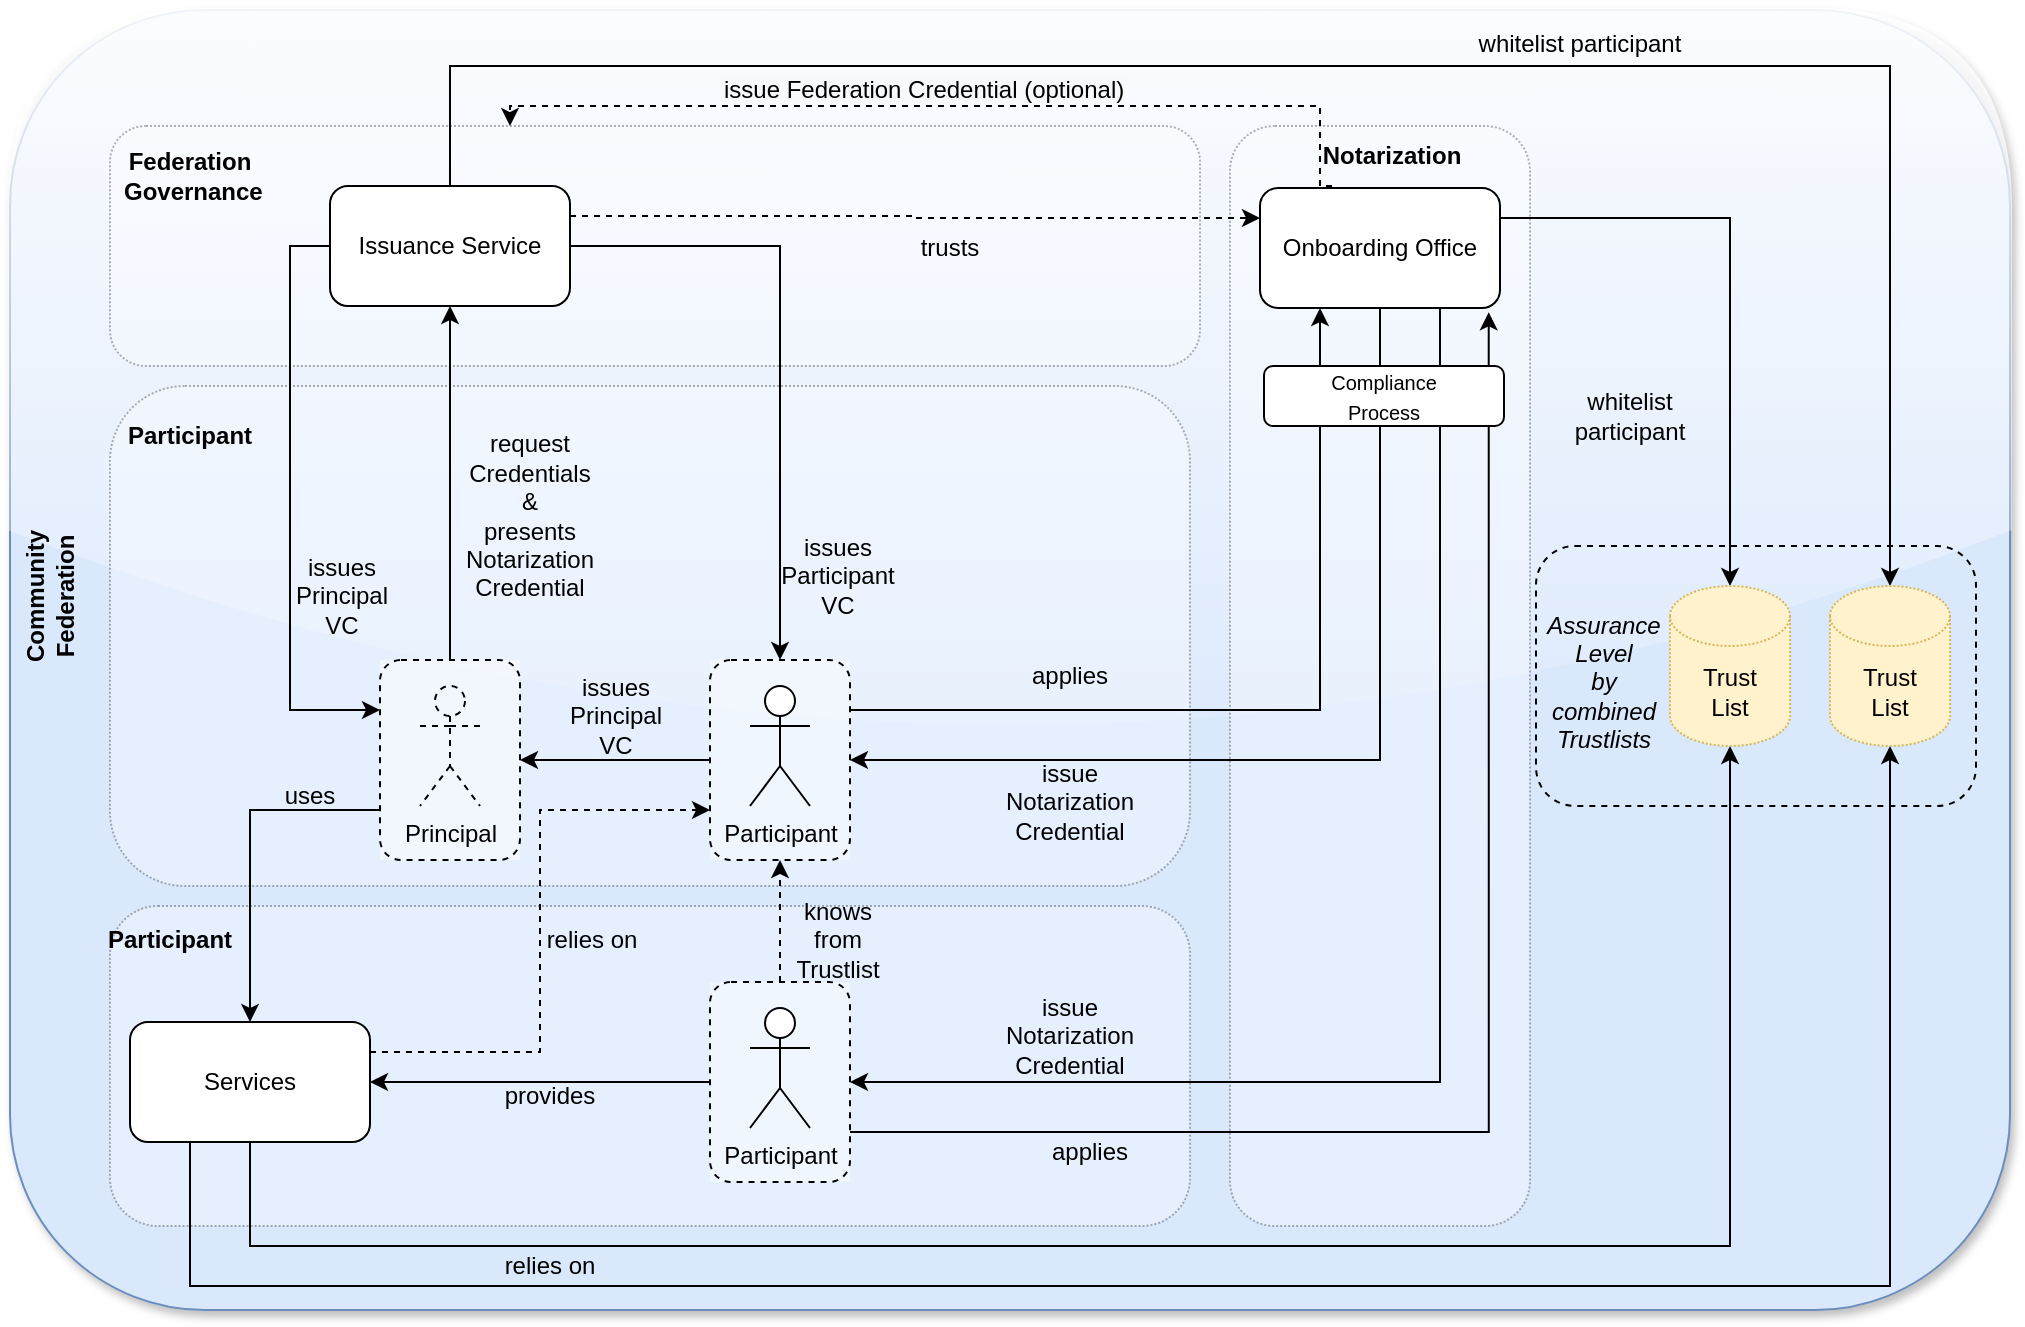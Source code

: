 <mxfile version="23.0.2" type="google">
  <diagram id="hHb_tBzI-Hn1z5nBQ14c" name="Community Federation">
    <mxGraphModel dx="1562" dy="871" grid="1" gridSize="10" guides="1" tooltips="1" connect="1" arrows="1" fold="1" page="1" pageScale="1" pageWidth="827" pageHeight="1169" math="0" shadow="0">
      <root>
        <mxCell id="0" />
        <mxCell id="1" parent="0" />
        <mxCell id="PomD5BG6CUfoa0DCS18P-41" value="" style="rounded=1;whiteSpace=wrap;html=1;fillColor=#dae8fc;strokeColor=#6c8ebf;glass=1;shadow=1;" parent="1" vertex="1">
          <mxGeometry x="20" y="112" width="1000" height="650" as="geometry" />
        </mxCell>
        <mxCell id="YvoisEeDQZZZjTgVW23M-1" value="" style="rounded=1;whiteSpace=wrap;html=1;dashed=1;fillColor=default;dashPattern=1 1;opacity=30;" parent="1" vertex="1">
          <mxGeometry x="630" y="170" width="150" height="550" as="geometry" />
        </mxCell>
        <mxCell id="PomD5BG6CUfoa0DCS18P-51" value="" style="rounded=1;whiteSpace=wrap;html=1;dashed=1;fillColor=default;dashPattern=1 1;opacity=30;" parent="1" vertex="1">
          <mxGeometry x="70" y="170" width="545" height="120" as="geometry" />
        </mxCell>
        <mxCell id="PomD5BG6CUfoa0DCS18P-43" value="" style="rounded=1;whiteSpace=wrap;html=1;dashed=1;fillColor=default;dashPattern=1 1;opacity=30;" parent="1" vertex="1">
          <mxGeometry x="70" y="300" width="540" height="250" as="geometry" />
        </mxCell>
        <mxCell id="PomD5BG6CUfoa0DCS18P-42" value="" style="rounded=1;whiteSpace=wrap;html=1;dashed=1;fillColor=default;dashPattern=1 1;opacity=30;" parent="1" vertex="1">
          <mxGeometry x="70" y="560" width="540" height="160" as="geometry" />
        </mxCell>
        <mxCell id="PomD5BG6CUfoa0DCS18P-19" style="edgeStyle=orthogonalEdgeStyle;rounded=0;orthogonalLoop=1;jettySize=auto;html=1;exitX=0.5;exitY=1;exitDx=0;exitDy=0;entryX=1;entryY=0.5;entryDx=0;entryDy=0;" parent="1" source="PomD5BG6CUfoa0DCS18P-8" target="PomD5BG6CUfoa0DCS18P-16" edge="1">
          <mxGeometry relative="1" as="geometry" />
        </mxCell>
        <mxCell id="PomD5BG6CUfoa0DCS18P-47" style="edgeStyle=orthogonalEdgeStyle;rounded=0;orthogonalLoop=1;jettySize=auto;html=1;exitX=0.75;exitY=1;exitDx=0;exitDy=0;entryX=1;entryY=0.5;entryDx=0;entryDy=0;" parent="1" source="PomD5BG6CUfoa0DCS18P-8" target="PomD5BG6CUfoa0DCS18P-37" edge="1">
          <mxGeometry relative="1" as="geometry" />
        </mxCell>
        <mxCell id="YvoisEeDQZZZjTgVW23M-5" style="edgeStyle=orthogonalEdgeStyle;rounded=0;orthogonalLoop=1;jettySize=auto;html=1;exitX=1;exitY=0.25;exitDx=0;exitDy=0;entryX=0.5;entryY=0;entryDx=0;entryDy=0;entryPerimeter=0;" parent="1" source="PomD5BG6CUfoa0DCS18P-8" target="PomD5BG6CUfoa0DCS18P-53" edge="1">
          <mxGeometry relative="1" as="geometry" />
        </mxCell>
        <mxCell id="PomD5BG6CUfoa0DCS18P-8" value="Onboarding Office" style="rounded=1;whiteSpace=wrap;html=1;" parent="1" vertex="1">
          <mxGeometry x="645" y="201" width="120" height="60" as="geometry" />
        </mxCell>
        <mxCell id="PomD5BG6CUfoa0DCS18P-18" style="edgeStyle=orthogonalEdgeStyle;rounded=0;orthogonalLoop=1;jettySize=auto;html=1;exitX=0;exitY=0.5;exitDx=0;exitDy=0;entryX=1;entryY=0.5;entryDx=0;entryDy=0;" parent="1" source="PomD5BG6CUfoa0DCS18P-16" target="PomD5BG6CUfoa0DCS18P-17" edge="1">
          <mxGeometry relative="1" as="geometry">
            <mxPoint x="305" y="487" as="sourcePoint" />
          </mxGeometry>
        </mxCell>
        <mxCell id="PomD5BG6CUfoa0DCS18P-22" style="edgeStyle=orthogonalEdgeStyle;rounded=0;orthogonalLoop=1;jettySize=auto;html=1;exitX=0.5;exitY=0;exitDx=0;exitDy=0;" parent="1" source="PomD5BG6CUfoa0DCS18P-17" target="PomD5BG6CUfoa0DCS18P-21" edge="1">
          <mxGeometry relative="1" as="geometry" />
        </mxCell>
        <mxCell id="PomD5BG6CUfoa0DCS18P-20" value="applies" style="text;html=1;strokeColor=none;fillColor=none;align=center;verticalAlign=middle;whiteSpace=wrap;rounded=0;dashed=1;" parent="1" vertex="1">
          <mxGeometry x="520" y="430" width="60" height="30" as="geometry" />
        </mxCell>
        <mxCell id="PomD5BG6CUfoa0DCS18P-24" style="edgeStyle=orthogonalEdgeStyle;rounded=0;orthogonalLoop=1;jettySize=auto;html=1;exitX=0;exitY=0.5;exitDx=0;exitDy=0;entryX=0;entryY=0.25;entryDx=0;entryDy=0;" parent="1" source="PomD5BG6CUfoa0DCS18P-21" target="PomD5BG6CUfoa0DCS18P-17" edge="1">
          <mxGeometry relative="1" as="geometry" />
        </mxCell>
        <mxCell id="PomD5BG6CUfoa0DCS18P-27" style="edgeStyle=orthogonalEdgeStyle;rounded=0;orthogonalLoop=1;jettySize=auto;html=1;exitX=1;exitY=0.5;exitDx=0;exitDy=0;entryX=0.5;entryY=0;entryDx=0;entryDy=0;" parent="1" source="PomD5BG6CUfoa0DCS18P-21" target="PomD5BG6CUfoa0DCS18P-16" edge="1">
          <mxGeometry relative="1" as="geometry" />
        </mxCell>
        <mxCell id="YvoisEeDQZZZjTgVW23M-10" style="edgeStyle=orthogonalEdgeStyle;rounded=0;orthogonalLoop=1;jettySize=auto;html=1;exitX=1;exitY=0.25;exitDx=0;exitDy=0;entryX=0;entryY=0.25;entryDx=0;entryDy=0;dashed=1;" parent="1" source="PomD5BG6CUfoa0DCS18P-21" target="PomD5BG6CUfoa0DCS18P-8" edge="1">
          <mxGeometry relative="1" as="geometry" />
        </mxCell>
        <mxCell id="YvoisEeDQZZZjTgVW23M-16" style="edgeStyle=orthogonalEdgeStyle;rounded=0;orthogonalLoop=1;jettySize=auto;html=1;exitX=0.5;exitY=0;exitDx=0;exitDy=0;entryX=0.5;entryY=0;entryDx=0;entryDy=0;entryPerimeter=0;" parent="1" source="PomD5BG6CUfoa0DCS18P-21" target="YvoisEeDQZZZjTgVW23M-14" edge="1">
          <mxGeometry relative="1" as="geometry">
            <Array as="points">
              <mxPoint x="240" y="140" />
              <mxPoint x="960" y="140" />
            </Array>
          </mxGeometry>
        </mxCell>
        <mxCell id="PomD5BG6CUfoa0DCS18P-21" value="Issuance Service" style="rounded=1;whiteSpace=wrap;html=1;" parent="1" vertex="1">
          <mxGeometry x="180" y="200" width="120" height="60" as="geometry" />
        </mxCell>
        <mxCell id="PomD5BG6CUfoa0DCS18P-25" value="request&lt;br&gt;Credentials &amp;amp;&lt;br&gt;presents&lt;br&gt;Notarization Credential" style="text;html=1;strokeColor=none;fillColor=none;align=center;verticalAlign=middle;whiteSpace=wrap;rounded=0;dashed=1;" parent="1" vertex="1">
          <mxGeometry x="250" y="350" width="60" height="30" as="geometry" />
        </mxCell>
        <mxCell id="PomD5BG6CUfoa0DCS18P-26" value="issues&lt;br&gt;Principal VC" style="text;html=1;strokeColor=none;fillColor=none;align=center;verticalAlign=middle;whiteSpace=wrap;rounded=0;dashed=1;" parent="1" vertex="1">
          <mxGeometry x="156" y="390" width="60" height="30" as="geometry" />
        </mxCell>
        <mxCell id="PomD5BG6CUfoa0DCS18P-28" value="issues&lt;br&gt;Participant&lt;br&gt;VC" style="text;html=1;strokeColor=none;fillColor=none;align=center;verticalAlign=middle;whiteSpace=wrap;rounded=0;dashed=1;" parent="1" vertex="1">
          <mxGeometry x="404" y="380" width="60" height="30" as="geometry" />
        </mxCell>
        <mxCell id="PomD5BG6CUfoa0DCS18P-33" value="" style="group;fillColor=default;opacity=40;" parent="1" connectable="0" vertex="1">
          <mxGeometry x="370" y="437" width="70" height="100" as="geometry" />
        </mxCell>
        <mxCell id="PomD5BG6CUfoa0DCS18P-3" value="Participant" style="shape=umlActor;verticalLabelPosition=bottom;verticalAlign=top;html=1;outlineConnect=0;" parent="PomD5BG6CUfoa0DCS18P-33" vertex="1">
          <mxGeometry x="20" y="13" width="30" height="60" as="geometry" />
        </mxCell>
        <mxCell id="PomD5BG6CUfoa0DCS18P-16" value="" style="rounded=1;whiteSpace=wrap;html=1;dashed=1;fillColor=none;" parent="PomD5BG6CUfoa0DCS18P-33" vertex="1">
          <mxGeometry width="70" height="100" as="geometry" />
        </mxCell>
        <mxCell id="PomD5BG6CUfoa0DCS18P-34" value="" style="group;fillColor=default;opacity=50;" parent="1" connectable="0" vertex="1">
          <mxGeometry x="205" y="437" width="70" height="100" as="geometry" />
        </mxCell>
        <mxCell id="PomD5BG6CUfoa0DCS18P-12" value="Principal" style="shape=umlActor;verticalLabelPosition=bottom;verticalAlign=top;html=1;outlineConnect=0;dashed=1;fillColor=none;" parent="PomD5BG6CUfoa0DCS18P-34" vertex="1">
          <mxGeometry x="20" y="13" width="30" height="60" as="geometry" />
        </mxCell>
        <mxCell id="PomD5BG6CUfoa0DCS18P-17" value="" style="rounded=1;whiteSpace=wrap;html=1;dashed=1;fillColor=none;" parent="PomD5BG6CUfoa0DCS18P-34" vertex="1">
          <mxGeometry width="70" height="100" as="geometry" />
        </mxCell>
        <mxCell id="PomD5BG6CUfoa0DCS18P-35" value="" style="group;fillColor=default;opacity=40;" parent="1" connectable="0" vertex="1">
          <mxGeometry x="370" y="598" width="70" height="100" as="geometry" />
        </mxCell>
        <mxCell id="PomD5BG6CUfoa0DCS18P-36" value="Participant" style="shape=umlActor;verticalLabelPosition=bottom;verticalAlign=top;html=1;outlineConnect=0;" parent="PomD5BG6CUfoa0DCS18P-35" vertex="1">
          <mxGeometry x="20" y="13" width="30" height="60" as="geometry" />
        </mxCell>
        <mxCell id="PomD5BG6CUfoa0DCS18P-37" value="" style="rounded=1;whiteSpace=wrap;html=1;dashed=1;fillColor=none;" parent="PomD5BG6CUfoa0DCS18P-35" vertex="1">
          <mxGeometry width="70" height="100" as="geometry" />
        </mxCell>
        <mxCell id="PomD5BG6CUfoa0DCS18P-64" style="edgeStyle=orthogonalEdgeStyle;rounded=0;orthogonalLoop=1;jettySize=auto;html=1;exitX=0.5;exitY=1;exitDx=0;exitDy=0;entryX=0.5;entryY=1;entryDx=0;entryDy=0;entryPerimeter=0;" parent="1" source="PomD5BG6CUfoa0DCS18P-38" target="PomD5BG6CUfoa0DCS18P-53" edge="1">
          <mxGeometry relative="1" as="geometry">
            <Array as="points">
              <mxPoint x="140" y="730" />
              <mxPoint x="880" y="730" />
            </Array>
          </mxGeometry>
        </mxCell>
        <mxCell id="YvoisEeDQZZZjTgVW23M-15" style="edgeStyle=orthogonalEdgeStyle;rounded=0;orthogonalLoop=1;jettySize=auto;html=1;exitX=0.25;exitY=1;exitDx=0;exitDy=0;entryX=0.5;entryY=1;entryDx=0;entryDy=0;entryPerimeter=0;" parent="1" source="PomD5BG6CUfoa0DCS18P-38" target="YvoisEeDQZZZjTgVW23M-14" edge="1">
          <mxGeometry relative="1" as="geometry">
            <Array as="points">
              <mxPoint x="110" y="750" />
              <mxPoint x="960" y="750" />
            </Array>
          </mxGeometry>
        </mxCell>
        <mxCell id="YvoisEeDQZZZjTgVW23M-36" style="edgeStyle=orthogonalEdgeStyle;rounded=0;orthogonalLoop=1;jettySize=auto;html=1;exitX=1;exitY=0.25;exitDx=0;exitDy=0;entryX=0;entryY=0.75;entryDx=0;entryDy=0;dashed=1;fontSize=10;" parent="1" source="PomD5BG6CUfoa0DCS18P-38" target="PomD5BG6CUfoa0DCS18P-16" edge="1">
          <mxGeometry relative="1" as="geometry" />
        </mxCell>
        <mxCell id="PomD5BG6CUfoa0DCS18P-38" value="Services" style="rounded=1;whiteSpace=wrap;html=1;" parent="1" vertex="1">
          <mxGeometry x="80" y="618" width="120" height="60" as="geometry" />
        </mxCell>
        <mxCell id="PomD5BG6CUfoa0DCS18P-44" style="edgeStyle=orthogonalEdgeStyle;rounded=0;orthogonalLoop=1;jettySize=auto;html=1;exitX=0;exitY=0.75;exitDx=0;exitDy=0;entryX=0.5;entryY=0;entryDx=0;entryDy=0;" parent="1" source="PomD5BG6CUfoa0DCS18P-17" target="PomD5BG6CUfoa0DCS18P-38" edge="1">
          <mxGeometry relative="1" as="geometry" />
        </mxCell>
        <mxCell id="PomD5BG6CUfoa0DCS18P-45" value="uses" style="text;html=1;strokeColor=none;fillColor=none;align=center;verticalAlign=middle;whiteSpace=wrap;rounded=0;dashed=1;" parent="1" vertex="1">
          <mxGeometry x="140" y="490" width="60" height="30" as="geometry" />
        </mxCell>
        <mxCell id="PomD5BG6CUfoa0DCS18P-53" value="Trust&lt;br&gt;List" style="shape=cylinder3;whiteSpace=wrap;html=1;boundedLbl=1;backgroundOutline=1;size=15;dashed=1;dashPattern=1 1;fillColor=#fff2cc;strokeColor=#d6b656;" parent="1" vertex="1">
          <mxGeometry x="850" y="400" width="60" height="80" as="geometry" />
        </mxCell>
        <mxCell id="PomD5BG6CUfoa0DCS18P-56" style="edgeStyle=orthogonalEdgeStyle;rounded=0;orthogonalLoop=1;jettySize=auto;html=1;exitX=1;exitY=0.25;exitDx=0;exitDy=0;entryX=0.25;entryY=1;entryDx=0;entryDy=0;" parent="1" source="PomD5BG6CUfoa0DCS18P-16" target="PomD5BG6CUfoa0DCS18P-8" edge="1">
          <mxGeometry relative="1" as="geometry" />
        </mxCell>
        <mxCell id="PomD5BG6CUfoa0DCS18P-60" value="whitelist participant" style="text;html=1;strokeColor=none;fillColor=none;align=center;verticalAlign=middle;whiteSpace=wrap;rounded=0;dashed=1;" parent="1" vertex="1">
          <mxGeometry x="790" y="300" width="80" height="30" as="geometry" />
        </mxCell>
        <mxCell id="PomD5BG6CUfoa0DCS18P-62" style="edgeStyle=orthogonalEdgeStyle;rounded=0;orthogonalLoop=1;jettySize=auto;html=1;exitX=0;exitY=0.5;exitDx=0;exitDy=0;entryX=1;entryY=0.5;entryDx=0;entryDy=0;" parent="1" source="PomD5BG6CUfoa0DCS18P-37" target="PomD5BG6CUfoa0DCS18P-38" edge="1">
          <mxGeometry relative="1" as="geometry" />
        </mxCell>
        <mxCell id="PomD5BG6CUfoa0DCS18P-63" value="provides" style="text;html=1;strokeColor=none;fillColor=none;align=center;verticalAlign=middle;whiteSpace=wrap;rounded=0;dashed=1;" parent="1" vertex="1">
          <mxGeometry x="260" y="640" width="60" height="30" as="geometry" />
        </mxCell>
        <mxCell id="PomD5BG6CUfoa0DCS18P-65" value="relies on" style="text;html=1;strokeColor=none;fillColor=none;align=center;verticalAlign=middle;whiteSpace=wrap;rounded=0;dashed=1;" parent="1" vertex="1">
          <mxGeometry x="260" y="725" width="60" height="30" as="geometry" />
        </mxCell>
        <mxCell id="PomD5BG6CUfoa0DCS18P-67" value="issues&lt;br&gt;Principal VC" style="text;html=1;strokeColor=none;fillColor=none;align=center;verticalAlign=middle;whiteSpace=wrap;rounded=0;dashed=1;" parent="1" vertex="1">
          <mxGeometry x="293" y="450" width="60" height="30" as="geometry" />
        </mxCell>
        <mxCell id="PomD5BG6CUfoa0DCS18P-68" value="&lt;b&gt;Federation &amp;nbsp;Governance&lt;/b&gt;" style="text;html=1;strokeColor=none;fillColor=none;align=center;verticalAlign=middle;whiteSpace=wrap;rounded=0;shadow=1;glass=1;dashed=1;dashPattern=1 1;opacity=50;" parent="1" vertex="1">
          <mxGeometry x="80" y="180" width="60" height="30" as="geometry" />
        </mxCell>
        <mxCell id="PomD5BG6CUfoa0DCS18P-69" value="&lt;b&gt;Community&lt;br&gt;Federation&lt;br&gt;&lt;/b&gt;" style="text;html=1;strokeColor=none;fillColor=none;align=center;verticalAlign=middle;whiteSpace=wrap;rounded=0;shadow=1;glass=1;dashed=1;dashPattern=1 1;opacity=50;rotation=-90;" parent="1" vertex="1">
          <mxGeometry x="10" y="390" width="60" height="30" as="geometry" />
        </mxCell>
        <mxCell id="PomD5BG6CUfoa0DCS18P-70" value="&lt;b&gt;Participant&lt;br&gt;&lt;/b&gt;" style="text;html=1;strokeColor=none;fillColor=none;align=center;verticalAlign=middle;whiteSpace=wrap;rounded=0;shadow=1;glass=1;dashed=1;dashPattern=1 1;opacity=50;rotation=0;" parent="1" vertex="1">
          <mxGeometry x="80" y="310" width="60" height="30" as="geometry" />
        </mxCell>
        <mxCell id="PomD5BG6CUfoa0DCS18P-71" value="&lt;b&gt;Participant&lt;br&gt;&lt;/b&gt;" style="text;html=1;strokeColor=none;fillColor=none;align=center;verticalAlign=middle;whiteSpace=wrap;rounded=0;shadow=1;glass=1;dashed=1;dashPattern=1 1;opacity=50;rotation=0;" parent="1" vertex="1">
          <mxGeometry x="70" y="562" width="60" height="30" as="geometry" />
        </mxCell>
        <mxCell id="PomD5BG6CUfoa0DCS18P-72" style="edgeStyle=orthogonalEdgeStyle;rounded=0;orthogonalLoop=1;jettySize=auto;html=1;exitX=0.5;exitY=0;exitDx=0;exitDy=0;entryX=0.5;entryY=1;entryDx=0;entryDy=0;dashed=1;" parent="1" source="PomD5BG6CUfoa0DCS18P-37" target="PomD5BG6CUfoa0DCS18P-16" edge="1">
          <mxGeometry relative="1" as="geometry" />
        </mxCell>
        <mxCell id="PomD5BG6CUfoa0DCS18P-73" value="knows from Trustlist" style="text;html=1;strokeColor=none;fillColor=none;align=center;verticalAlign=middle;whiteSpace=wrap;rounded=0;shadow=1;glass=1;dashed=1;dashPattern=1 1;opacity=50;" parent="1" vertex="1">
          <mxGeometry x="404" y="562" width="60" height="30" as="geometry" />
        </mxCell>
        <mxCell id="58Q7FAHIAO_T2Xkg3MFC-1" style="edgeStyle=orthogonalEdgeStyle;rounded=0;orthogonalLoop=1;jettySize=auto;html=1;exitX=0;exitY=1;exitDx=0;exitDy=0;dashed=1;" parent="1" source="YvoisEeDQZZZjTgVW23M-2" target="PomD5BG6CUfoa0DCS18P-51" edge="1">
          <mxGeometry relative="1" as="geometry">
            <Array as="points">
              <mxPoint x="675" y="160" />
              <mxPoint x="270" y="160" />
            </Array>
          </mxGeometry>
        </mxCell>
        <mxCell id="YvoisEeDQZZZjTgVW23M-2" value="&lt;b&gt;Notarization&lt;/b&gt;" style="text;html=1;strokeColor=none;fillColor=none;align=center;verticalAlign=middle;whiteSpace=wrap;rounded=0;shadow=1;glass=1;dashed=1;dashPattern=1 1;opacity=50;" parent="1" vertex="1">
          <mxGeometry x="681" y="170" width="60" height="30" as="geometry" />
        </mxCell>
        <mxCell id="YvoisEeDQZZZjTgVW23M-6" value="issue Notarization Credential" style="text;html=1;strokeColor=none;fillColor=none;align=center;verticalAlign=middle;whiteSpace=wrap;rounded=0;dashed=1;" parent="1" vertex="1">
          <mxGeometry x="520" y="493" width="60" height="30" as="geometry" />
        </mxCell>
        <mxCell id="YvoisEeDQZZZjTgVW23M-7" value="issue Notarization Credential" style="text;html=1;strokeColor=none;fillColor=none;align=center;verticalAlign=middle;whiteSpace=wrap;rounded=0;dashed=1;" parent="1" vertex="1">
          <mxGeometry x="520" y="610" width="60" height="30" as="geometry" />
        </mxCell>
        <mxCell id="YvoisEeDQZZZjTgVW23M-11" value="trusts" style="text;html=1;strokeColor=none;fillColor=none;align=center;verticalAlign=middle;whiteSpace=wrap;rounded=0;dashed=1;" parent="1" vertex="1">
          <mxGeometry x="450" y="216" width="80" height="30" as="geometry" />
        </mxCell>
        <mxCell id="YvoisEeDQZZZjTgVW23M-14" value="Trust&lt;br&gt;List" style="shape=cylinder3;whiteSpace=wrap;html=1;boundedLbl=1;backgroundOutline=1;size=15;dashed=1;dashPattern=1 1;fillColor=#fff2cc;strokeColor=#d6b656;" parent="1" vertex="1">
          <mxGeometry x="930" y="400" width="60" height="80" as="geometry" />
        </mxCell>
        <mxCell id="YvoisEeDQZZZjTgVW23M-17" value="whitelist participant" style="text;html=1;strokeColor=none;fillColor=none;align=center;verticalAlign=middle;whiteSpace=wrap;rounded=0;dashed=1;" parent="1" vertex="1">
          <mxGeometry x="735" y="114" width="140" height="30" as="geometry" />
        </mxCell>
        <mxCell id="YvoisEeDQZZZjTgVW23M-18" style="edgeStyle=orthogonalEdgeStyle;rounded=0;orthogonalLoop=1;jettySize=auto;html=1;exitX=1;exitY=0.75;exitDx=0;exitDy=0;entryX=0.953;entryY=1.036;entryDx=0;entryDy=0;entryPerimeter=0;fontSize=10;" parent="1" source="PomD5BG6CUfoa0DCS18P-37" target="PomD5BG6CUfoa0DCS18P-8" edge="1">
          <mxGeometry relative="1" as="geometry" />
        </mxCell>
        <mxCell id="YvoisEeDQZZZjTgVW23M-19" value="applies" style="text;html=1;strokeColor=none;fillColor=none;align=center;verticalAlign=middle;whiteSpace=wrap;rounded=0;dashed=1;" parent="1" vertex="1">
          <mxGeometry x="530" y="668" width="60" height="30" as="geometry" />
        </mxCell>
        <mxCell id="YvoisEeDQZZZjTgVW23M-8" value="&lt;font style=&quot;font-size: 10px;&quot;&gt;Compliance &lt;br&gt;Process&lt;/font&gt;" style="rounded=1;whiteSpace=wrap;html=1;" parent="1" vertex="1">
          <mxGeometry x="647" y="290" width="120" height="30" as="geometry" />
        </mxCell>
        <mxCell id="YvoisEeDQZZZjTgVW23M-37" value="relies on" style="text;html=1;strokeColor=none;fillColor=none;align=center;verticalAlign=middle;whiteSpace=wrap;rounded=0;dashed=1;" parent="1" vertex="1">
          <mxGeometry x="281" y="562" width="60" height="30" as="geometry" />
        </mxCell>
        <mxCell id="ptHxtZtDhK9ZiBi0b9ev-2" value="" style="rounded=1;whiteSpace=wrap;html=1;fillColor=none;dashed=1;" parent="1" vertex="1">
          <mxGeometry x="783" y="380" width="220" height="130" as="geometry" />
        </mxCell>
        <mxCell id="ptHxtZtDhK9ZiBi0b9ev-3" value="&lt;i&gt;Assurance Level&lt;br&gt;by combined Trustlists&lt;/i&gt;" style="text;html=1;strokeColor=none;fillColor=none;align=center;verticalAlign=middle;whiteSpace=wrap;rounded=0;dashed=1;" parent="1" vertex="1">
          <mxGeometry x="787" y="433" width="60" height="30" as="geometry" />
        </mxCell>
        <mxCell id="58Q7FAHIAO_T2Xkg3MFC-2" value="&lt;span style=&quot;color: rgb(0, 0, 0); font-family: Helvetica; font-size: 12px; font-style: normal; font-variant-ligatures: normal; font-variant-caps: normal; font-weight: 400; letter-spacing: normal; orphans: 2; text-align: center; text-indent: 0px; text-transform: none; widows: 2; word-spacing: 0px; -webkit-text-stroke-width: 0px; background-color: rgb(248, 249, 250); text-decoration-thickness: initial; text-decoration-style: initial; text-decoration-color: initial; float: none; display: inline !important;&quot;&gt;issue Federation Credential (optional)&lt;/span&gt;" style="text;whiteSpace=wrap;html=1;" parent="1" vertex="1">
          <mxGeometry x="375" y="138" width="230" height="40" as="geometry" />
        </mxCell>
      </root>
    </mxGraphModel>
  </diagram>
</mxfile>
